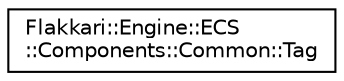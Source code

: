 digraph "Graphical Class Hierarchy"
{
 // LATEX_PDF_SIZE
  edge [fontname="Helvetica",fontsize="10",labelfontname="Helvetica",labelfontsize="10"];
  node [fontname="Helvetica",fontsize="10",shape=record];
  rankdir="LR";
  Node0 [label="Flakkari::Engine::ECS\l::Components::Common::Tag",height=0.2,width=0.4,color="black", fillcolor="white", style="filled",URL="$d6/d40/structFlakkari_1_1Engine_1_1ECS_1_1Components_1_1Common_1_1Tag.html",tooltip="Tag component for ECS entities that have a script attached to them."];
}
